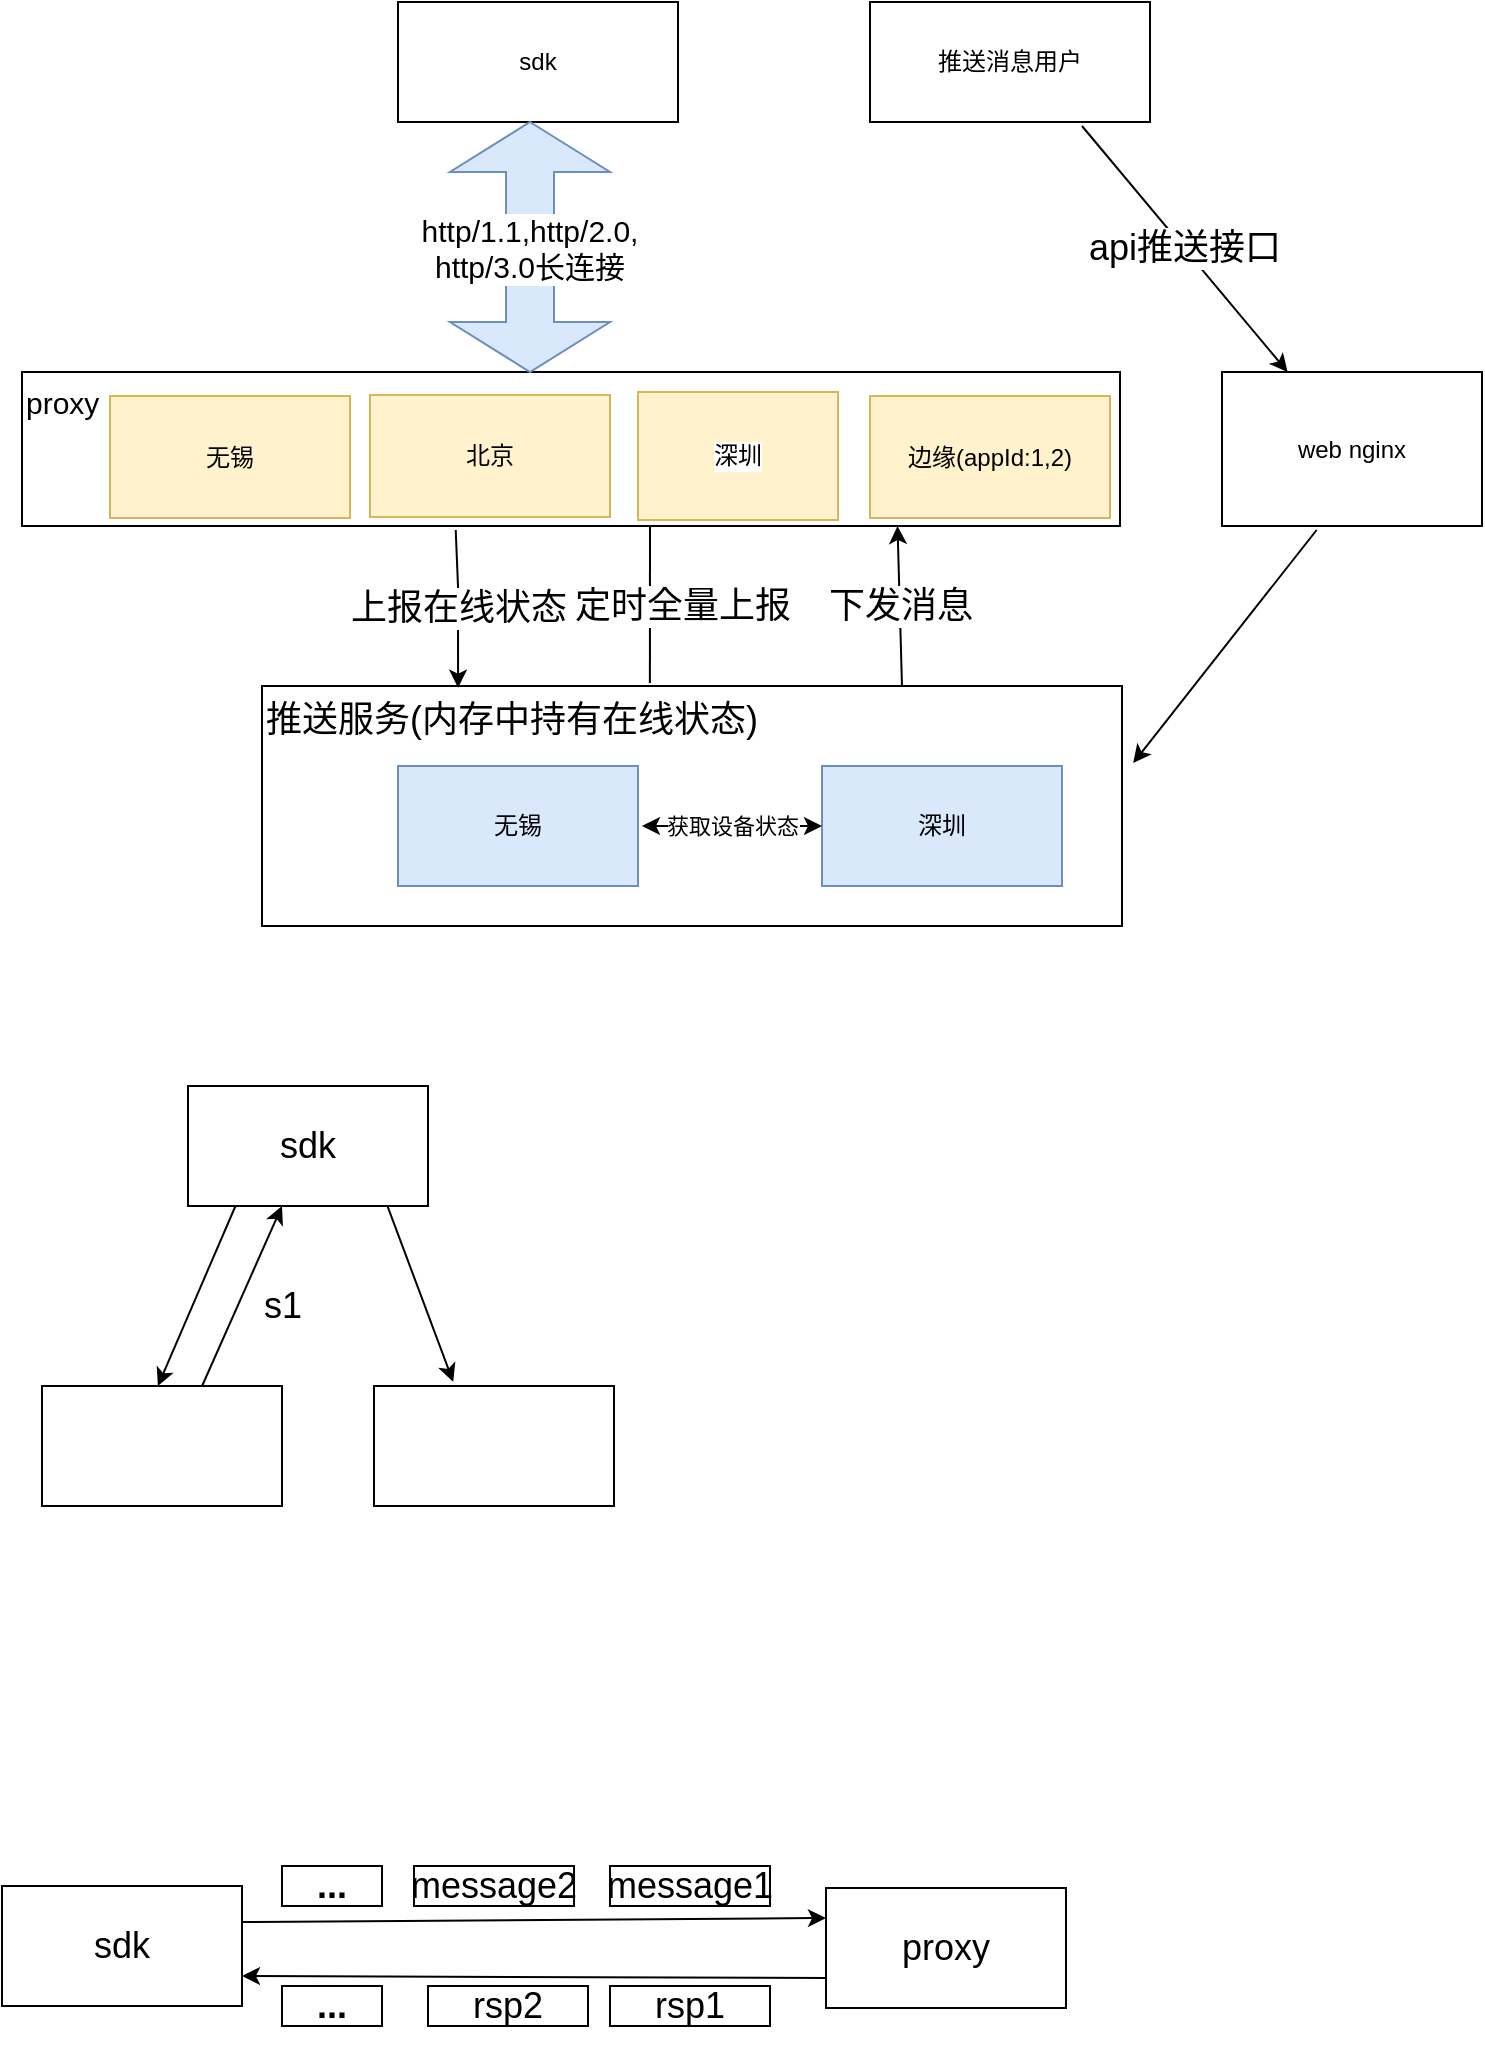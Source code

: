 <mxfile version="20.0.4" type="github">
  <diagram id="tBmDAZw7Sw7GOBl7qoM5" name="第 1 页">
    <mxGraphModel dx="1761" dy="965" grid="1" gridSize="10" guides="1" tooltips="1" connect="1" arrows="1" fold="1" page="1" pageScale="1" pageWidth="827" pageHeight="1169" math="0" shadow="0">
      <root>
        <mxCell id="0" />
        <mxCell id="1" parent="0" />
        <mxCell id="IFnmdbWBLqDAFixxDd6E-19" value="推送服务(内存中持有在线状态)" style="rounded=0;whiteSpace=wrap;html=1;align=left;verticalAlign=top;fontSize=18;" vertex="1" parent="1">
          <mxGeometry x="210" y="470" width="430" height="120" as="geometry" />
        </mxCell>
        <mxCell id="IFnmdbWBLqDAFixxDd6E-1" value="sdk" style="rounded=0;whiteSpace=wrap;html=1;" vertex="1" parent="1">
          <mxGeometry x="278" y="128" width="140" height="60" as="geometry" />
        </mxCell>
        <mxCell id="IFnmdbWBLqDAFixxDd6E-3" value="&lt;font style=&quot;font-size: 15px;&quot;&gt;proxy&lt;/font&gt;" style="rounded=0;whiteSpace=wrap;html=1;labelBackgroundColor=default;fontSize=12;align=left;verticalAlign=top;" vertex="1" parent="1">
          <mxGeometry x="90" y="313" width="549" height="77" as="geometry" />
        </mxCell>
        <mxCell id="IFnmdbWBLqDAFixxDd6E-4" value="边缘(appId:1,2)" style="rounded=0;whiteSpace=wrap;html=1;fillColor=#fff2cc;strokeColor=#d6b656;" vertex="1" parent="1">
          <mxGeometry x="514" y="325" width="120" height="61" as="geometry" />
        </mxCell>
        <mxCell id="IFnmdbWBLqDAFixxDd6E-5" value="无锡" style="rounded=0;whiteSpace=wrap;html=1;fillColor=#fff2cc;strokeColor=#d6b656;" vertex="1" parent="1">
          <mxGeometry x="134" y="325" width="120" height="61" as="geometry" />
        </mxCell>
        <mxCell id="IFnmdbWBLqDAFixxDd6E-6" value="北京" style="rounded=0;whiteSpace=wrap;html=1;fillColor=#fff2cc;strokeColor=#d6b656;" vertex="1" parent="1">
          <mxGeometry x="264" y="324.5" width="120" height="61" as="geometry" />
        </mxCell>
        <mxCell id="IFnmdbWBLqDAFixxDd6E-7" value="深圳" style="rounded=0;whiteSpace=wrap;html=1;labelBackgroundColor=default;fontSize=12;fillColor=#fff2cc;strokeColor=#d6b656;" vertex="1" parent="1">
          <mxGeometry x="398" y="323" width="100" height="64" as="geometry" />
        </mxCell>
        <mxCell id="IFnmdbWBLqDAFixxDd6E-8" value="web nginx" style="rounded=0;whiteSpace=wrap;html=1;" vertex="1" parent="1">
          <mxGeometry x="690" y="313" width="130" height="77" as="geometry" />
        </mxCell>
        <mxCell id="IFnmdbWBLqDAFixxDd6E-10" value="无锡" style="rounded=0;whiteSpace=wrap;html=1;fillColor=#fff2cc;strokeColor=#d6b656;" vertex="1" parent="1">
          <mxGeometry x="134" y="325" width="120" height="61" as="geometry" />
        </mxCell>
        <mxCell id="IFnmdbWBLqDAFixxDd6E-11" value="北京" style="rounded=0;whiteSpace=wrap;html=1;fillColor=#fff2cc;strokeColor=#d6b656;" vertex="1" parent="1">
          <mxGeometry x="264" y="324.5" width="120" height="61" as="geometry" />
        </mxCell>
        <mxCell id="IFnmdbWBLqDAFixxDd6E-12" value="深圳" style="rounded=0;whiteSpace=wrap;html=1;labelBackgroundColor=default;fontSize=12;fillColor=#fff2cc;strokeColor=#d6b656;" vertex="1" parent="1">
          <mxGeometry x="398" y="323" width="100" height="64" as="geometry" />
        </mxCell>
        <mxCell id="IFnmdbWBLqDAFixxDd6E-15" value="推送消息用户" style="rounded=0;whiteSpace=wrap;html=1;" vertex="1" parent="1">
          <mxGeometry x="514" y="128" width="140" height="60" as="geometry" />
        </mxCell>
        <mxCell id="IFnmdbWBLqDAFixxDd6E-16" value="无锡" style="rounded=0;whiteSpace=wrap;html=1;fillColor=#dae8fc;strokeColor=#6c8ebf;" vertex="1" parent="1">
          <mxGeometry x="278" y="510" width="120" height="60" as="geometry" />
        </mxCell>
        <mxCell id="IFnmdbWBLqDAFixxDd6E-17" value="深圳" style="rounded=0;whiteSpace=wrap;html=1;fillColor=#dae8fc;strokeColor=#6c8ebf;" vertex="1" parent="1">
          <mxGeometry x="490" y="510" width="120" height="60" as="geometry" />
        </mxCell>
        <mxCell id="IFnmdbWBLqDAFixxDd6E-20" value="获取设备状态" style="endArrow=classic;startArrow=classic;html=1;rounded=0;entryX=0;entryY=0.5;entryDx=0;entryDy=0;entryPerimeter=0;" edge="1" parent="1" target="IFnmdbWBLqDAFixxDd6E-17">
          <mxGeometry width="50" height="50" relative="1" as="geometry">
            <mxPoint x="400" y="540" as="sourcePoint" />
            <mxPoint x="460" y="540" as="targetPoint" />
          </mxGeometry>
        </mxCell>
        <mxCell id="IFnmdbWBLqDAFixxDd6E-22" value="" style="endArrow=classic;html=1;rounded=0;fontSize=18;entryX=1.013;entryY=0.321;entryDx=0;entryDy=0;entryPerimeter=0;exitX=0.364;exitY=1.026;exitDx=0;exitDy=0;exitPerimeter=0;" edge="1" parent="1" source="IFnmdbWBLqDAFixxDd6E-8" target="IFnmdbWBLqDAFixxDd6E-19">
          <mxGeometry width="50" height="50" relative="1" as="geometry">
            <mxPoint x="720" y="440" as="sourcePoint" />
            <mxPoint x="770" y="390" as="targetPoint" />
          </mxGeometry>
        </mxCell>
        <mxCell id="IFnmdbWBLqDAFixxDd6E-23" value="api推送接口" style="endArrow=classic;html=1;rounded=0;fontSize=18;" edge="1" parent="1" target="IFnmdbWBLqDAFixxDd6E-8">
          <mxGeometry width="50" height="50" relative="1" as="geometry">
            <mxPoint x="620" y="190" as="sourcePoint" />
            <mxPoint x="704" y="180" as="targetPoint" />
          </mxGeometry>
        </mxCell>
        <mxCell id="IFnmdbWBLqDAFixxDd6E-24" value="下发消息" style="endArrow=classic;html=1;rounded=0;fontSize=18;entryX=0.75;entryY=1;entryDx=0;entryDy=0;" edge="1" parent="1">
          <mxGeometry width="50" height="50" relative="1" as="geometry">
            <mxPoint x="530" y="470" as="sourcePoint" />
            <mxPoint x="527.75" y="390" as="targetPoint" />
          </mxGeometry>
        </mxCell>
        <mxCell id="IFnmdbWBLqDAFixxDd6E-25" value="上报在线状态" style="endArrow=classic;html=1;rounded=0;fontSize=18;entryX=0.228;entryY=0.007;entryDx=0;entryDy=0;entryPerimeter=0;exitX=0.395;exitY=1.026;exitDx=0;exitDy=0;exitPerimeter=0;" edge="1" parent="1" source="IFnmdbWBLqDAFixxDd6E-3" target="IFnmdbWBLqDAFixxDd6E-19">
          <mxGeometry width="50" height="50" relative="1" as="geometry">
            <mxPoint x="320" y="400" as="sourcePoint" />
            <mxPoint x="320" y="390" as="targetPoint" />
            <Array as="points">
              <mxPoint x="308" y="420" />
            </Array>
          </mxGeometry>
        </mxCell>
        <mxCell id="IFnmdbWBLqDAFixxDd6E-27" value="http/1.1,http/2.0,&lt;br&gt;http/3.0长连接&lt;br&gt;" style="shape=doubleArrow;direction=south;whiteSpace=wrap;html=1;labelBackgroundColor=#FFFFFF;fontSize=15;fillColor=#dae8fc;strokeColor=#6c8ebf;" vertex="1" parent="1">
          <mxGeometry x="304" y="188" width="80" height="125" as="geometry" />
        </mxCell>
        <mxCell id="IFnmdbWBLqDAFixxDd6E-28" value="定时全量上报" style="endArrow=none;html=1;rounded=0;fontSize=18;exitX=0.365;exitY=-0.013;exitDx=0;exitDy=0;exitPerimeter=0;" edge="1" parent="1">
          <mxGeometry x="-0.02" y="-16" width="50" height="50" relative="1" as="geometry">
            <mxPoint x="403.95" y="468.44" as="sourcePoint" />
            <mxPoint x="404" y="390" as="targetPoint" />
            <mxPoint as="offset" />
          </mxGeometry>
        </mxCell>
        <mxCell id="IFnmdbWBLqDAFixxDd6E-29" value="" style="rounded=0;whiteSpace=wrap;html=1;fontSize=18;" vertex="1" parent="1">
          <mxGeometry x="100" y="820" width="120" height="60" as="geometry" />
        </mxCell>
        <mxCell id="IFnmdbWBLqDAFixxDd6E-30" value="sdk" style="rounded=0;whiteSpace=wrap;html=1;fontSize=18;" vertex="1" parent="1">
          <mxGeometry x="173" y="670" width="120" height="60" as="geometry" />
        </mxCell>
        <mxCell id="IFnmdbWBLqDAFixxDd6E-31" value="" style="endArrow=classic;html=1;rounded=0;fontSize=18;exitX=0.322;exitY=1.004;exitDx=0;exitDy=0;exitPerimeter=0;" edge="1" parent="1">
          <mxGeometry width="50" height="50" relative="1" as="geometry">
            <mxPoint x="196.64" y="730.24" as="sourcePoint" />
            <mxPoint x="157.936" y="820" as="targetPoint" />
          </mxGeometry>
        </mxCell>
        <mxCell id="IFnmdbWBLqDAFixxDd6E-32" value="" style="rounded=0;whiteSpace=wrap;html=1;fontSize=18;" vertex="1" parent="1">
          <mxGeometry x="266" y="820" width="120" height="60" as="geometry" />
        </mxCell>
        <mxCell id="IFnmdbWBLqDAFixxDd6E-33" value="" style="endArrow=classic;html=1;rounded=0;fontSize=18;exitX=0.83;exitY=0.994;exitDx=0;exitDy=0;entryX=0.33;entryY=-0.035;entryDx=0;entryDy=0;entryPerimeter=0;exitPerimeter=0;" edge="1" parent="1" source="IFnmdbWBLqDAFixxDd6E-30" target="IFnmdbWBLqDAFixxDd6E-32">
          <mxGeometry width="50" height="50" relative="1" as="geometry">
            <mxPoint x="230" y="890" as="sourcePoint" />
            <mxPoint x="280" y="810" as="targetPoint" />
          </mxGeometry>
        </mxCell>
        <mxCell id="IFnmdbWBLqDAFixxDd6E-34" value="sdk" style="rounded=0;whiteSpace=wrap;html=1;fontSize=18;" vertex="1" parent="1">
          <mxGeometry x="80" y="1070" width="120" height="60" as="geometry" />
        </mxCell>
        <mxCell id="IFnmdbWBLqDAFixxDd6E-35" value="proxy" style="rounded=0;whiteSpace=wrap;html=1;fontSize=18;" vertex="1" parent="1">
          <mxGeometry x="492" y="1071" width="120" height="60" as="geometry" />
        </mxCell>
        <mxCell id="IFnmdbWBLqDAFixxDd6E-36" value="" style="endArrow=classic;html=1;rounded=0;fontSize=18;entryX=0;entryY=0.25;entryDx=0;entryDy=0;exitX=1;exitY=0.5;exitDx=0;exitDy=0;" edge="1" parent="1" target="IFnmdbWBLqDAFixxDd6E-35">
          <mxGeometry width="50" height="50" relative="1" as="geometry">
            <mxPoint x="200" y="1088" as="sourcePoint" />
            <mxPoint x="470" y="1088" as="targetPoint" />
          </mxGeometry>
        </mxCell>
        <mxCell id="IFnmdbWBLqDAFixxDd6E-37" value="message2" style="rounded=0;whiteSpace=wrap;html=1;fontSize=18;" vertex="1" parent="1">
          <mxGeometry x="286" y="1060" width="80" height="20" as="geometry" />
        </mxCell>
        <mxCell id="IFnmdbWBLqDAFixxDd6E-38" value="message1" style="rounded=0;whiteSpace=wrap;html=1;fontSize=18;" vertex="1" parent="1">
          <mxGeometry x="384" y="1060" width="80" height="20" as="geometry" />
        </mxCell>
        <mxCell id="IFnmdbWBLqDAFixxDd6E-42" value="" style="endArrow=classic;html=1;rounded=0;fontSize=18;entryX=1;entryY=0.75;entryDx=0;entryDy=0;exitX=0;exitY=0.75;exitDx=0;exitDy=0;" edge="1" parent="1" source="IFnmdbWBLqDAFixxDd6E-35" target="IFnmdbWBLqDAFixxDd6E-34">
          <mxGeometry width="50" height="50" relative="1" as="geometry">
            <mxPoint x="460" y="1120" as="sourcePoint" />
            <mxPoint x="200" y="1120" as="targetPoint" />
          </mxGeometry>
        </mxCell>
        <mxCell id="IFnmdbWBLqDAFixxDd6E-43" value="rsp2" style="rounded=0;whiteSpace=wrap;html=1;fontSize=18;" vertex="1" parent="1">
          <mxGeometry x="293" y="1120" width="80" height="20" as="geometry" />
        </mxCell>
        <mxCell id="IFnmdbWBLqDAFixxDd6E-44" value="rsp1" style="rounded=0;whiteSpace=wrap;html=1;fontSize=18;" vertex="1" parent="1">
          <mxGeometry x="384" y="1120" width="80" height="20" as="geometry" />
        </mxCell>
        <mxCell id="IFnmdbWBLqDAFixxDd6E-45" value="..." style="rounded=0;whiteSpace=wrap;html=1;fontSize=18;fontStyle=1" vertex="1" parent="1">
          <mxGeometry x="220" y="1060" width="50" height="20" as="geometry" />
        </mxCell>
        <mxCell id="IFnmdbWBLqDAFixxDd6E-46" style="edgeStyle=orthogonalEdgeStyle;rounded=0;orthogonalLoop=1;jettySize=auto;html=1;exitX=0.5;exitY=1;exitDx=0;exitDy=0;fontSize=18;" edge="1" parent="1" source="IFnmdbWBLqDAFixxDd6E-45" target="IFnmdbWBLqDAFixxDd6E-45">
          <mxGeometry relative="1" as="geometry" />
        </mxCell>
        <mxCell id="IFnmdbWBLqDAFixxDd6E-47" style="edgeStyle=orthogonalEdgeStyle;rounded=0;orthogonalLoop=1;jettySize=auto;html=1;exitX=0.5;exitY=1;exitDx=0;exitDy=0;fontSize=18;" edge="1" parent="1" source="IFnmdbWBLqDAFixxDd6E-44" target="IFnmdbWBLqDAFixxDd6E-44">
          <mxGeometry relative="1" as="geometry" />
        </mxCell>
        <mxCell id="IFnmdbWBLqDAFixxDd6E-49" value="..." style="rounded=0;whiteSpace=wrap;html=1;fontSize=18;fontStyle=1" vertex="1" parent="1">
          <mxGeometry x="220" y="1120" width="50" height="20" as="geometry" />
        </mxCell>
        <mxCell id="IFnmdbWBLqDAFixxDd6E-51" value="s1" style="endArrow=classic;html=1;rounded=0;fontSize=18;exitX=0.667;exitY=0;exitDx=0;exitDy=0;exitPerimeter=0;" edge="1" parent="1" source="IFnmdbWBLqDAFixxDd6E-29">
          <mxGeometry x="0.072" y="-20" width="50" height="50" relative="1" as="geometry">
            <mxPoint x="180" y="810" as="sourcePoint" />
            <mxPoint x="220" y="730" as="targetPoint" />
            <mxPoint as="offset" />
          </mxGeometry>
        </mxCell>
      </root>
    </mxGraphModel>
  </diagram>
</mxfile>

